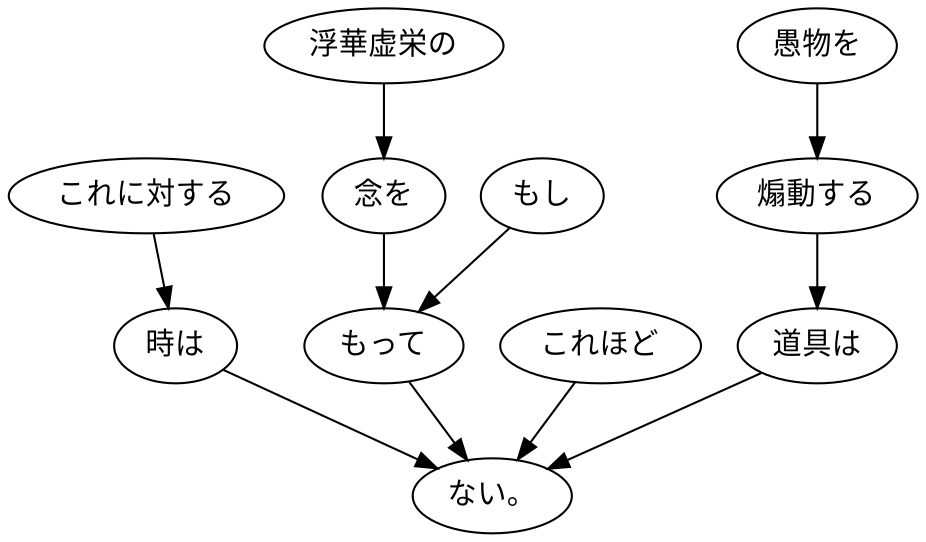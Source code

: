 digraph graph5711 {
	node0 [label="もし"];
	node1 [label="浮華虚栄の"];
	node2 [label="念を"];
	node3 [label="もって"];
	node4 [label="これに対する"];
	node5 [label="時は"];
	node6 [label="これほど"];
	node7 [label="愚物を"];
	node8 [label="煽動する"];
	node9 [label="道具は"];
	node10 [label="ない。"];
	node0 -> node3;
	node1 -> node2;
	node2 -> node3;
	node3 -> node10;
	node4 -> node5;
	node5 -> node10;
	node6 -> node10;
	node7 -> node8;
	node8 -> node9;
	node9 -> node10;
}
